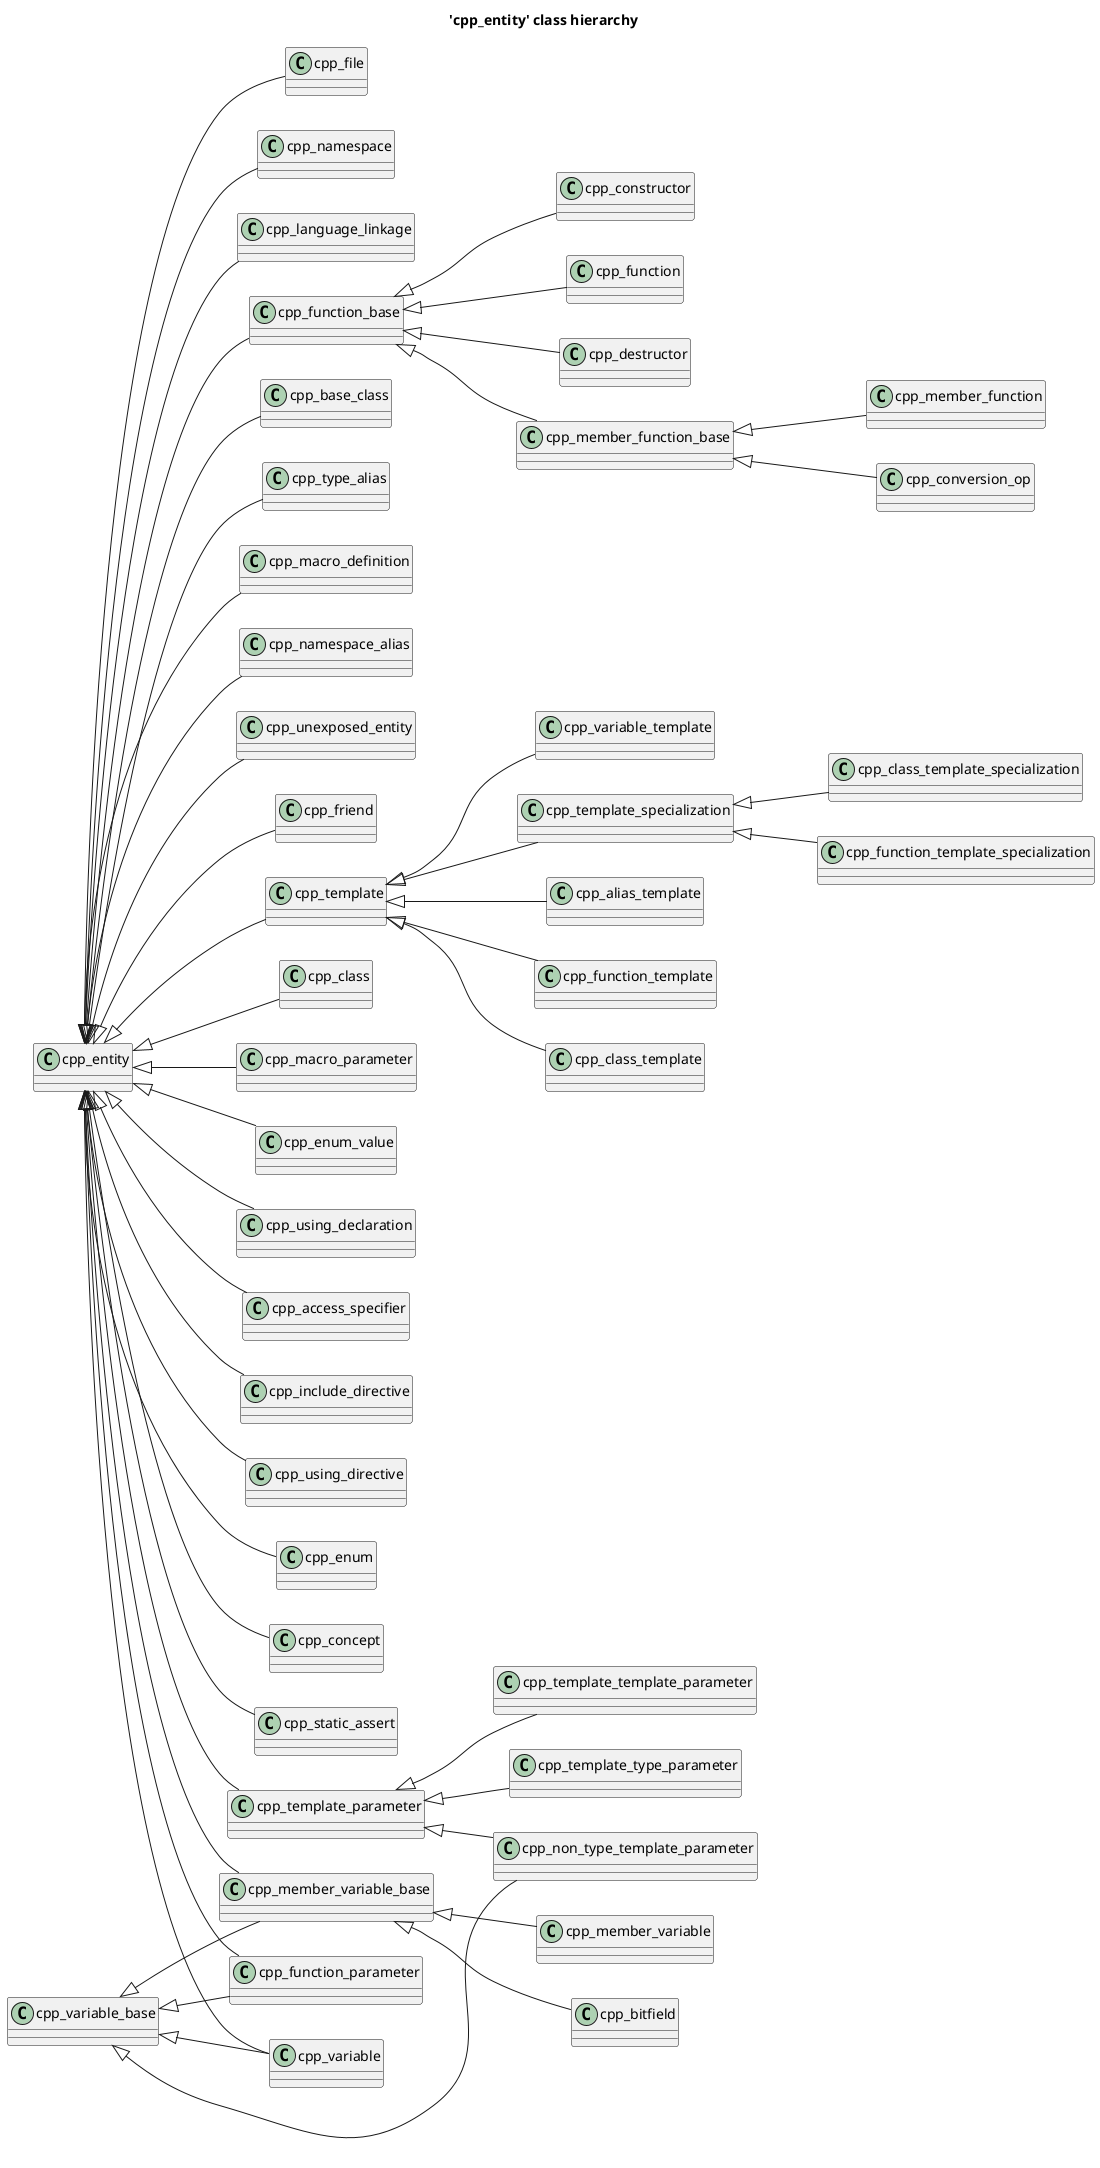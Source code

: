 @startuml
title 'cpp_entity' class hierarchy
left to right direction
class "cpp_entity" as C_0014837562978658247224
class C_0014837562978658247224 [[https://github.com/foonathan/cppast/blob/5329e377ab9b9ab9309e9641f3fcda04366a449a/include/cppast/cpp_entity.hpp#L47{cpp_entity}]] {
__
}
class "cpp_unexposed_entity" as C_0011598861676029238614
class C_0011598861676029238614 [[https://github.com/foonathan/cppast/blob/5329e377ab9b9ab9309e9641f3fcda04366a449a/include/cppast/cpp_entity.hpp#L187{cpp_unexposed_entity}]] {
__
}
class "cpp_friend" as C_0002424370915184415608
class C_0002424370915184415608 [[https://github.com/foonathan/cppast/blob/5329e377ab9b9ab9309e9641f3fcda04366a449a/include/cppast/cpp_friend.hpp#L19{cpp_friend}]] {
__
}
class "cpp_template" as C_0000056978405368650305
class C_0000056978405368650305 [[https://github.com/foonathan/cppast/blob/5329e377ab9b9ab9309e9641f3fcda04366a449a/include/cppast/cpp_template.hpp#L21{cpp_template}]] {
__
}
class "cpp_constructor" as C_0000744208881657781993
class C_0000744208881657781993 [[https://github.com/foonathan/cppast/blob/5329e377ab9b9ab9309e9641f3fcda04366a449a/include/cppast/cpp_member_function.hpp#L232{cpp_constructor}]] {
__
}
class "cpp_variable_base" as C_0001476801060215450073
class C_0001476801060215450073 [[https://github.com/foonathan/cppast/blob/5329e377ab9b9ab9309e9641f3fcda04366a449a/include/cppast/cpp_variable_base.hpp#L16{cpp_variable_base}]] {
__
}
class "cpp_member_function" as C_0001638276770736048147
class C_0001638276770736048147 [[https://github.com/foonathan/cppast/blob/5329e377ab9b9ab9309e9641f3fcda04366a449a/include/cppast/cpp_member_function.hpp#L169{cpp_member_function}]] {
__
}
class "cpp_class_template" as C_0002839554221933236183
class C_0002839554221933236183 [[https://github.com/foonathan/cppast/blob/5329e377ab9b9ab9309e9641f3fcda04366a449a/include/cppast/cpp_class_template.hpp#L13{cpp_class_template}]] {
__
}
class "cpp_class" as C_0003247661836250681946
class C_0003247661836250681946 [[https://github.com/foonathan/cppast/blob/5329e377ab9b9ab9309e9641f3fcda04366a449a/include/cppast/cpp_class.hpp#L118{cpp_class}]] {
__
}
class "cpp_macro_parameter" as C_0003851227765737185001
class C_0003851227765737185001 [[https://github.com/foonathan/cppast/blob/5329e377ab9b9ab9309e9641f3fcda04366a449a/include/cppast/cpp_preprocessor.hpp#L15{cpp_macro_parameter}]] {
__
}
class "cpp_variable_template" as C_0004230719769475287964
class C_0004230719769475287964 [[https://github.com/foonathan/cppast/blob/5329e377ab9b9ab9309e9641f3fcda04366a449a/include/cppast/cpp_variable_template.hpp#L13{cpp_variable_template}]] {
__
}
class "cpp_template_specialization" as C_0004233610848520158216
class C_0004233610848520158216 [[https://github.com/foonathan/cppast/blob/5329e377ab9b9ab9309e9641f3fcda04366a449a/include/cppast/cpp_template.hpp#L177{cpp_template_specialization}]] {
__
}
class "cpp_enum_value" as C_0004557712457062916037
class C_0004557712457062916037 [[https://github.com/foonathan/cppast/blob/5329e377ab9b9ab9309e9641f3fcda04366a449a/include/cppast/cpp_enum.hpp#L21{cpp_enum_value}]] {
__
}
class "cpp_using_declaration" as C_0004873264564117253886
class C_0004873264564117253886 [[https://github.com/foonathan/cppast/blob/5329e377ab9b9ab9309e9641f3fcda04366a449a/include/cppast/cpp_namespace.hpp#L164{cpp_using_declaration}]] {
__
}
class "cpp_access_specifier" as C_0005654748856299689229
class C_0005654748856299689229 [[https://github.com/foonathan/cppast/blob/5329e377ab9b9ab9309e9641f3fcda04366a449a/include/cppast/cpp_class.hpp#L37{cpp_access_specifier}]] {
__
}
class "cpp_include_directive" as C_0005687090430143692961
class C_0005687090430143692961 [[https://github.com/foonathan/cppast/blob/5329e377ab9b9ab9309e9641f3fcda04366a449a/include/cppast/cpp_preprocessor.hpp#L154{cpp_include_directive}]] {
__
}
class "cpp_template_template_parameter" as C_0006031188480135369622
class C_0006031188480135369622 [[https://github.com/foonathan/cppast/blob/5329e377ab9b9ab9309e9641f3fcda04366a449a/include/cppast/cpp_template_parameter.hpp#L173{cpp_template_template_parameter}]] {
__
}
class "cpp_using_directive" as C_0007075944699303142096
class C_0007075944699303142096 [[https://github.com/foonathan/cppast/blob/5329e377ab9b9ab9309e9641f3fcda04366a449a/include/cppast/cpp_namespace.hpp#L133{cpp_using_directive}]] {
__
}
class "cpp_enum" as C_0007312676154739140870
class C_0007312676154739140870 [[https://github.com/foonathan/cppast/blob/5329e377ab9b9ab9309e9641f3fcda04366a449a/include/cppast/cpp_enum.hpp#L53{cpp_enum}]] {
__
}
class "cpp_alias_template" as C_0007597908654956310057
class C_0007597908654956310057 [[https://github.com/foonathan/cppast/blob/5329e377ab9b9ab9309e9641f3fcda04366a449a/include/cppast/cpp_alias_template.hpp#L13{cpp_alias_template}]] {
__
}
class "cpp_concept" as C_0008120007476062488875
class C_0008120007476062488875 [[https://github.com/foonathan/cppast/blob/5329e377ab9b9ab9309e9641f3fcda04366a449a/include/cppast/cpp_concept.hpp#L17{cpp_concept}]] {
__
}
class "cpp_function" as C_0008238402371001678400
class C_0008238402371001678400 [[https://github.com/foonathan/cppast/blob/5329e377ab9b9ab9309e9641f3fcda04366a449a/include/cppast/cpp_function.hpp#L201{cpp_function}]] {
__
}
class "cpp_static_assert" as C_0008285094756580070255
class C_0008285094756580070255 [[https://github.com/foonathan/cppast/blob/5329e377ab9b9ab9309e9641f3fcda04366a449a/include/cppast/cpp_static_assert.hpp#L12{cpp_static_assert}]] {
__
}
class "cpp_bitfield" as C_0009136645971418938112
class C_0009136645971418938112 [[https://github.com/foonathan/cppast/blob/5329e377ab9b9ab9309e9641f3fcda04366a449a/include/cppast/cpp_member_variable.hpp#L53{cpp_bitfield}]] {
__
}
class "cpp_template_parameter" as C_0009267542389196346145
class C_0009267542389196346145 [[https://github.com/foonathan/cppast/blob/5329e377ab9b9ab9309e9641f3fcda04366a449a/include/cppast/cpp_template_parameter.hpp#L17{cpp_template_parameter}]] {
__
}
class "cpp_function_base" as C_0009784562603582606826
class C_0009784562603582606826 [[https://github.com/foonathan/cppast/blob/5329e377ab9b9ab9309e9641f3fcda04366a449a/include/cppast/cpp_function.hpp#L68{cpp_function_base}]] {
__
}
class "cpp_file" as C_0009988748056411922181
class C_0009988748056411922181 [[https://github.com/foonathan/cppast/blob/5329e377ab9b9ab9309e9641f3fcda04366a449a/include/cppast/cpp_file.hpp#L27{cpp_file}]] {
__
}
class "cpp_member_variable_base" as C_0010327243877904530778
class C_0010327243877904530778 [[https://github.com/foonathan/cppast/blob/5329e377ab9b9ab9309e9641f3fcda04366a449a/include/cppast/cpp_member_variable.hpp#L13{cpp_member_variable_base}]] {
__
}
class "cpp_namespace" as C_0010549045533069850854
class C_0010549045533069850854 [[https://github.com/foonathan/cppast/blob/5329e377ab9b9ab9309e9641f3fcda04366a449a/include/cppast/cpp_namespace.hpp#L15{cpp_namespace}]] {
__
}
class "cpp_function_parameter" as C_0010820776029759690744
class C_0010820776029759690744 [[https://github.com/foonathan/cppast/blob/5329e377ab9b9ab9309e9641f3fcda04366a449a/include/cppast/cpp_function.hpp#L16{cpp_function_parameter}]] {
__
}
class "cpp_language_linkage" as C_0010950920259104279349
class C_0010950920259104279349 [[https://github.com/foonathan/cppast/blob/5329e377ab9b9ab9309e9641f3fcda04366a449a/include/cppast/cpp_language_linkage.hpp#L13{cpp_language_linkage}]] {
__
}
class "cpp_function_template" as C_0011606065587562226682
class C_0011606065587562226682 [[https://github.com/foonathan/cppast/blob/5329e377ab9b9ab9309e9641f3fcda04366a449a/include/cppast/cpp_function_template.hpp#L13{cpp_function_template}]] {
__
}
class "cpp_non_type_template_parameter" as C_0011690277265699054121
class C_0011690277265699054121 [[https://github.com/foonathan/cppast/blob/5329e377ab9b9ab9309e9641f3fcda04366a449a/include/cppast/cpp_template_parameter.hpp#L137{cpp_non_type_template_parameter}]] {
__
}
class "cpp_base_class" as C_0012106362760772955090
class C_0012106362760772955090 [[https://github.com/foonathan/cppast/blob/5329e377ab9b9ab9309e9641f3fcda04366a449a/include/cppast/cpp_class.hpp#L67{cpp_base_class}]] {
__
}
class "cpp_destructor" as C_0012177656741415012122
class C_0012177656741415012122 [[https://github.com/foonathan/cppast/blob/5329e377ab9b9ab9309e9641f3fcda04366a449a/include/cppast/cpp_member_function.hpp#L295{cpp_destructor}]] {
__
}
class "cpp_type_alias" as C_0013221475101342136913
class C_0013221475101342136913 [[https://github.com/foonathan/cppast/blob/5329e377ab9b9ab9309e9641f3fcda04366a449a/include/cppast/cpp_type_alias.hpp#L14{cpp_type_alias}]] {
__
}
class "cpp_macro_definition" as C_0013286893680611750870
class C_0013286893680611750870 [[https://github.com/foonathan/cppast/blob/5329e377ab9b9ab9309e9641f3fcda04366a449a/include/cppast/cpp_preprocessor.hpp#L35{cpp_macro_definition}]] {
__
}
class "cpp_template_type_parameter" as C_0013382832105265801194
class C_0013382832105265801194 [[https://github.com/foonathan/cppast/blob/5329e377ab9b9ab9309e9641f3fcda04366a449a/include/cppast/cpp_template_parameter.hpp#L47{cpp_template_type_parameter}]] {
__
}
class "cpp_variable" as C_0013717450342305293971
class C_0013717450342305293971 [[https://github.com/foonathan/cppast/blob/5329e377ab9b9ab9309e9641f3fcda04366a449a/include/cppast/cpp_variable.hpp#L18{cpp_variable}]] {
__
}
class "cpp_conversion_op" as C_0013975785137753859543
class C_0013975785137753859543 [[https://github.com/foonathan/cppast/blob/5329e377ab9b9ab9309e9641f3fcda04366a449a/include/cppast/cpp_member_function.hpp#L191{cpp_conversion_op}]] {
__
}
class "cpp_class_template_specialization" as C_0014101478609557655267
class C_0014101478609557655267 [[https://github.com/foonathan/cppast/blob/5329e377ab9b9ab9309e9641f3fcda04366a449a/include/cppast/cpp_class_template.hpp#L42{cpp_class_template_specialization}]] {
__
}
class "cpp_member_function_base" as C_0014267907891975603941
class C_0014267907891975603941 [[https://github.com/foonathan/cppast/blob/5329e377ab9b9ab9309e9641f3fcda04366a449a/include/cppast/cpp_member_function.hpp#L63{cpp_member_function_base}]] {
__
}
class "cpp_function_template_specialization" as C_0015297399042783341047
class C_0015297399042783341047 [[https://github.com/foonathan/cppast/blob/5329e377ab9b9ab9309e9641f3fcda04366a449a/include/cppast/cpp_function_template.hpp#L42{cpp_function_template_specialization}]] {
__
}
class "cpp_member_variable" as C_0017651782178406027967
class C_0017651782178406027967 [[https://github.com/foonathan/cppast/blob/5329e377ab9b9ab9309e9641f3fcda04366a449a/include/cppast/cpp_member_variable.hpp#L33{cpp_member_variable}]] {
__
}
class "cpp_namespace_alias" as C_0001387303117080103145
class C_0001387303117080103145 [[https://github.com/foonathan/cppast/blob/5329e377ab9b9ab9309e9641f3fcda04366a449a/include/cppast/cpp_namespace.hpp#L102{cpp_namespace_alias}]] {
__
}
C_0014837562978658247224 <|-- C_0011598861676029238614
C_0014837562978658247224 <|-- C_0002424370915184415608
C_0014837562978658247224 <|-- C_0000056978405368650305
C_0009784562603582606826 <|-- C_0000744208881657781993
C_0014267907891975603941 <|-- C_0001638276770736048147
C_0000056978405368650305 <|-- C_0002839554221933236183
C_0014837562978658247224 <|-- C_0003247661836250681946
C_0014837562978658247224 <|-- C_0003851227765737185001
C_0000056978405368650305 <|-- C_0004230719769475287964
C_0000056978405368650305 <|-- C_0004233610848520158216
C_0014837562978658247224 <|-- C_0004557712457062916037
C_0014837562978658247224 <|-- C_0004873264564117253886
C_0014837562978658247224 <|-- C_0005654748856299689229
C_0014837562978658247224 <|-- C_0005687090430143692961
C_0009267542389196346145 <|-- C_0006031188480135369622
C_0014837562978658247224 <|-- C_0007075944699303142096
C_0014837562978658247224 <|-- C_0007312676154739140870
C_0000056978405368650305 <|-- C_0007597908654956310057
C_0014837562978658247224 <|-- C_0008120007476062488875
C_0009784562603582606826 <|-- C_0008238402371001678400
C_0014837562978658247224 <|-- C_0008285094756580070255
C_0010327243877904530778 <|-- C_0009136645971418938112
C_0014837562978658247224 <|-- C_0009267542389196346145
C_0014837562978658247224 <|-- C_0009784562603582606826
C_0014837562978658247224 <|-- C_0009988748056411922181
C_0014837562978658247224 <|-- C_0010327243877904530778
C_0001476801060215450073 <|-- C_0010327243877904530778
C_0014837562978658247224 <|-- C_0010549045533069850854
C_0014837562978658247224 <|-- C_0010820776029759690744
C_0001476801060215450073 <|-- C_0010820776029759690744
C_0014837562978658247224 <|-- C_0010950920259104279349
C_0000056978405368650305 <|-- C_0011606065587562226682
C_0009267542389196346145 <|-- C_0011690277265699054121
C_0001476801060215450073 <|-- C_0011690277265699054121
C_0014837562978658247224 <|-- C_0012106362760772955090
C_0009784562603582606826 <|-- C_0012177656741415012122
C_0014837562978658247224 <|-- C_0013221475101342136913
C_0014837562978658247224 <|-- C_0013286893680611750870
C_0009267542389196346145 <|-- C_0013382832105265801194
C_0014837562978658247224 <|-- C_0013717450342305293971
C_0001476801060215450073 <|-- C_0013717450342305293971
C_0014267907891975603941 <|-- C_0013975785137753859543
C_0004233610848520158216 <|-- C_0014101478609557655267
C_0009784562603582606826 <|-- C_0014267907891975603941
C_0004233610848520158216 <|-- C_0015297399042783341047
C_0010327243877904530778 <|-- C_0017651782178406027967
C_0014837562978658247224 <|-- C_0001387303117080103145

'Generated with clang-uml, version 0.6.1
'LLVM version Ubuntu clang version 19.1.1 (1ubuntu1)
@enduml
